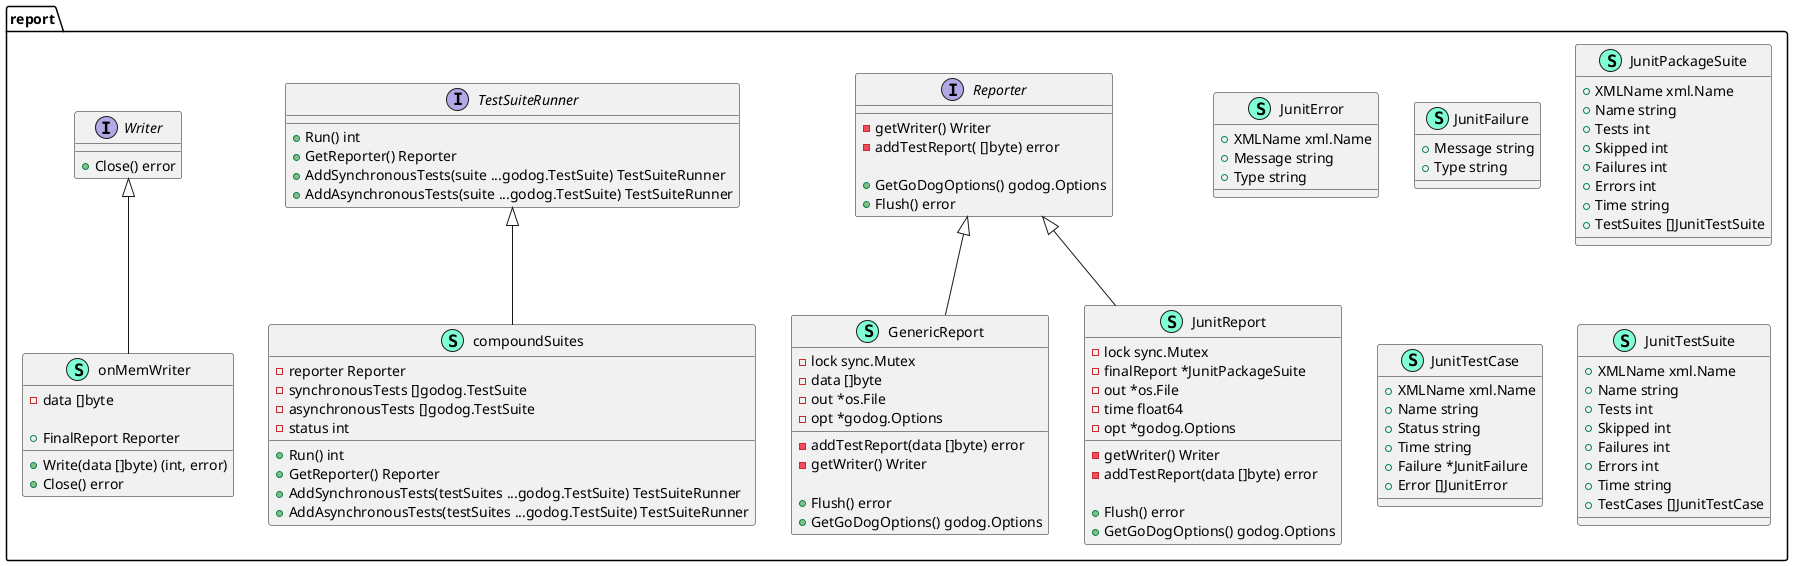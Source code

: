 @startuml
namespace report {
    class GenericReport << (S,Aquamarine) >> {
        - lock sync.Mutex
        - data []byte
        - out *os.File
        - opt *godog.Options

        - addTestReport(data []byte) error
        - getWriter() Writer

        + Flush() error
        + GetGoDogOptions() godog.Options

    }
    class JunitError << (S,Aquamarine) >> {
        + XMLName xml.Name
        + Message string
        + Type string

    }
    class JunitFailure << (S,Aquamarine) >> {
        + Message string
        + Type string

    }
    class JunitPackageSuite << (S,Aquamarine) >> {
        + XMLName xml.Name
        + Name string
        + Tests int
        + Skipped int
        + Failures int
        + Errors int
        + Time string
        + TestSuites []JunitTestSuite

    }
    class JunitReport << (S,Aquamarine) >> {
        - lock sync.Mutex
        - finalReport *JunitPackageSuite
        - out *os.File
        - time float64
        - opt *godog.Options

        - getWriter() Writer
        - addTestReport(data []byte) error

        + Flush() error
        + GetGoDogOptions() godog.Options

    }
    class JunitTestCase << (S,Aquamarine) >> {
        + XMLName xml.Name
        + Name string
        + Status string
        + Time string
        + Failure *JunitFailure
        + Error []JunitError

    }
    class JunitTestSuite << (S,Aquamarine) >> {
        + XMLName xml.Name
        + Name string
        + Tests int
        + Skipped int
        + Failures int
        + Errors int
        + Time string
        + TestCases []JunitTestCase

    }
    interface Reporter  {
        - getWriter() Writer
        - addTestReport( []byte) error

        + GetGoDogOptions() godog.Options
        + Flush() error

    }
    interface TestSuiteRunner  {
        + Run() int
        + GetReporter() Reporter
        + AddSynchronousTests(suite ...godog.TestSuite) TestSuiteRunner
        + AddAsynchronousTests(suite ...godog.TestSuite) TestSuiteRunner

    }
    interface Writer  {
        + Close() error

    }
    class compoundSuites << (S,Aquamarine) >> {
        - reporter Reporter
        - synchronousTests []godog.TestSuite
        - asynchronousTests []godog.TestSuite
        - status int

        + Run() int
        + GetReporter() Reporter
        + AddSynchronousTests(testSuites ...godog.TestSuite) TestSuiteRunner
        + AddAsynchronousTests(testSuites ...godog.TestSuite) TestSuiteRunner

    }
    class onMemWriter << (S,Aquamarine) >> {
        - data []byte

        + FinalReport Reporter

        + Write(data []byte) (int, error)
        + Close() error

    }
}

"report.Reporter" <|-- "report.GenericReport"
"report.Reporter" <|-- "report.JunitReport"
"report.TestSuiteRunner" <|-- "report.compoundSuites"
"report.Writer" <|-- "report.onMemWriter"

@enduml

